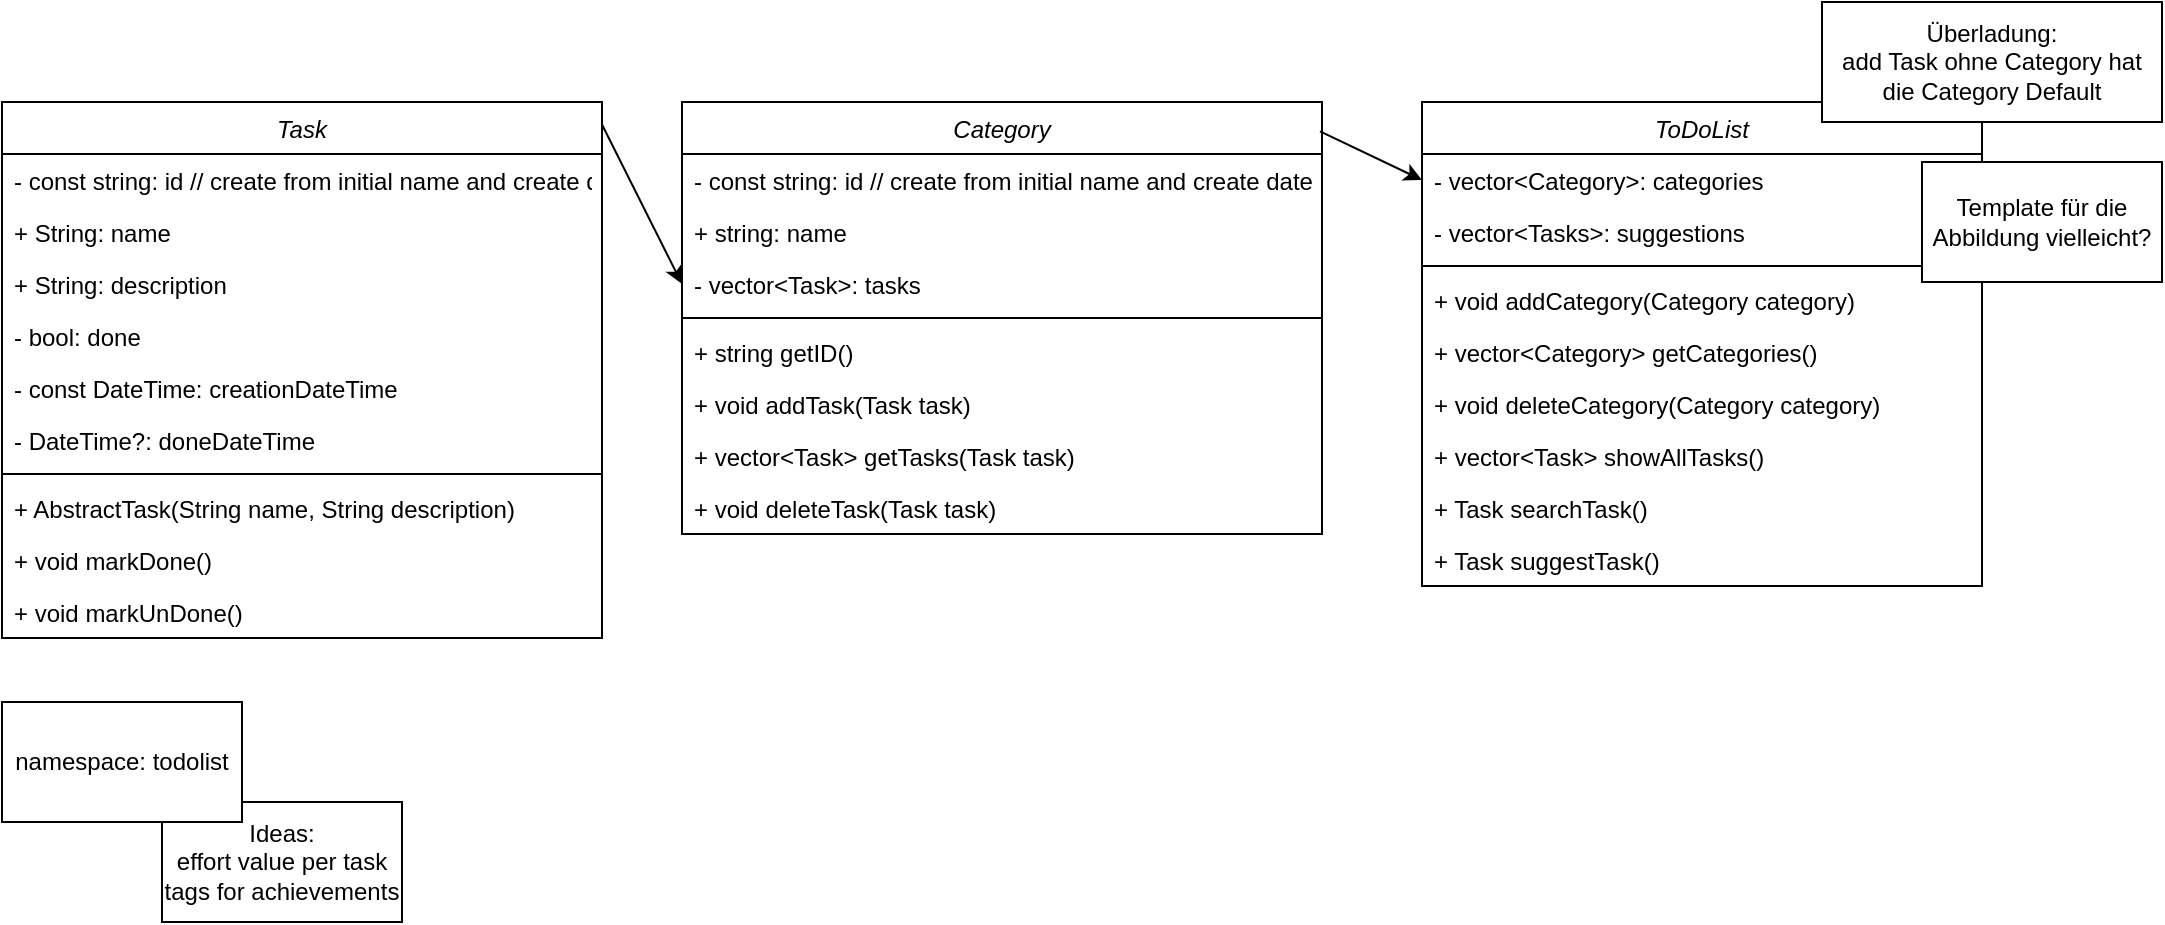 <mxfile version="21.1.7" type="device">
  <diagram id="C5RBs43oDa-KdzZeNtuy" name="Page-1">
    <mxGraphModel dx="1395" dy="597" grid="1" gridSize="10" guides="1" tooltips="1" connect="1" arrows="1" fold="1" page="1" pageScale="1" pageWidth="827" pageHeight="1169" math="0" shadow="0">
      <root>
        <mxCell id="WIyWlLk6GJQsqaUBKTNV-0" />
        <mxCell id="WIyWlLk6GJQsqaUBKTNV-1" parent="WIyWlLk6GJQsqaUBKTNV-0" />
        <mxCell id="zkfFHV4jXpPFQw0GAbJ--0" value="Task" style="swimlane;fontStyle=2;align=center;verticalAlign=top;childLayout=stackLayout;horizontal=1;startSize=26;horizontalStack=0;resizeParent=1;resizeLast=0;collapsible=1;marginBottom=0;rounded=0;shadow=0;strokeWidth=1;" parent="WIyWlLk6GJQsqaUBKTNV-1" vertex="1">
          <mxGeometry x="40" y="170" width="300" height="268" as="geometry">
            <mxRectangle x="230" y="140" width="160" height="26" as="alternateBounds" />
          </mxGeometry>
        </mxCell>
        <mxCell id="6Phd0V62oCgi5rsTzu3w-46" value="- const string: id // create from initial name and create date" style="text;align=left;verticalAlign=top;spacingLeft=4;spacingRight=4;overflow=hidden;rotatable=0;points=[[0,0.5],[1,0.5]];portConstraint=eastwest;" vertex="1" parent="zkfFHV4jXpPFQw0GAbJ--0">
          <mxGeometry y="26" width="300" height="26" as="geometry" />
        </mxCell>
        <mxCell id="zkfFHV4jXpPFQw0GAbJ--1" value="+ String: name" style="text;align=left;verticalAlign=top;spacingLeft=4;spacingRight=4;overflow=hidden;rotatable=0;points=[[0,0.5],[1,0.5]];portConstraint=eastwest;" parent="zkfFHV4jXpPFQw0GAbJ--0" vertex="1">
          <mxGeometry y="52" width="300" height="26" as="geometry" />
        </mxCell>
        <mxCell id="zkfFHV4jXpPFQw0GAbJ--2" value="+ String: description" style="text;align=left;verticalAlign=top;spacingLeft=4;spacingRight=4;overflow=hidden;rotatable=0;points=[[0,0.5],[1,0.5]];portConstraint=eastwest;rounded=0;shadow=0;html=0;" parent="zkfFHV4jXpPFQw0GAbJ--0" vertex="1">
          <mxGeometry y="78" width="300" height="26" as="geometry" />
        </mxCell>
        <mxCell id="zkfFHV4jXpPFQw0GAbJ--3" value="- bool: done" style="text;align=left;verticalAlign=top;spacingLeft=4;spacingRight=4;overflow=hidden;rotatable=0;points=[[0,0.5],[1,0.5]];portConstraint=eastwest;rounded=0;shadow=0;html=0;" parent="zkfFHV4jXpPFQw0GAbJ--0" vertex="1">
          <mxGeometry y="104" width="300" height="26" as="geometry" />
        </mxCell>
        <mxCell id="6Phd0V62oCgi5rsTzu3w-0" value="- const DateTime: creationDateTime" style="text;align=left;verticalAlign=top;spacingLeft=4;spacingRight=4;overflow=hidden;rotatable=0;points=[[0,0.5],[1,0.5]];portConstraint=eastwest;rounded=0;shadow=0;html=0;" vertex="1" parent="zkfFHV4jXpPFQw0GAbJ--0">
          <mxGeometry y="130" width="300" height="26" as="geometry" />
        </mxCell>
        <mxCell id="6Phd0V62oCgi5rsTzu3w-1" value="- DateTime?: doneDateTime" style="text;align=left;verticalAlign=top;spacingLeft=4;spacingRight=4;overflow=hidden;rotatable=0;points=[[0,0.5],[1,0.5]];portConstraint=eastwest;rounded=0;shadow=0;html=0;" vertex="1" parent="zkfFHV4jXpPFQw0GAbJ--0">
          <mxGeometry y="156" width="300" height="26" as="geometry" />
        </mxCell>
        <mxCell id="zkfFHV4jXpPFQw0GAbJ--4" value="" style="line;html=1;strokeWidth=1;align=left;verticalAlign=middle;spacingTop=-1;spacingLeft=3;spacingRight=3;rotatable=0;labelPosition=right;points=[];portConstraint=eastwest;" parent="zkfFHV4jXpPFQw0GAbJ--0" vertex="1">
          <mxGeometry y="182" width="300" height="8" as="geometry" />
        </mxCell>
        <mxCell id="6Phd0V62oCgi5rsTzu3w-5" value="+ AbstractTask(String name, String description)" style="text;align=left;verticalAlign=top;spacingLeft=4;spacingRight=4;overflow=hidden;rotatable=0;points=[[0,0.5],[1,0.5]];portConstraint=eastwest;rounded=0;shadow=0;html=0;" vertex="1" parent="zkfFHV4jXpPFQw0GAbJ--0">
          <mxGeometry y="190" width="300" height="26" as="geometry" />
        </mxCell>
        <mxCell id="6Phd0V62oCgi5rsTzu3w-3" value="+ void markDone()" style="text;align=left;verticalAlign=top;spacingLeft=4;spacingRight=4;overflow=hidden;rotatable=0;points=[[0,0.5],[1,0.5]];portConstraint=eastwest;rounded=0;shadow=0;html=0;" vertex="1" parent="zkfFHV4jXpPFQw0GAbJ--0">
          <mxGeometry y="216" width="300" height="26" as="geometry" />
        </mxCell>
        <mxCell id="6Phd0V62oCgi5rsTzu3w-4" value="+ void markUnDone()" style="text;align=left;verticalAlign=top;spacingLeft=4;spacingRight=4;overflow=hidden;rotatable=0;points=[[0,0.5],[1,0.5]];portConstraint=eastwest;rounded=0;shadow=0;html=0;" vertex="1" parent="zkfFHV4jXpPFQw0GAbJ--0">
          <mxGeometry y="242" width="300" height="26" as="geometry" />
        </mxCell>
        <mxCell id="6Phd0V62oCgi5rsTzu3w-11" value="Category" style="swimlane;fontStyle=2;align=center;verticalAlign=top;childLayout=stackLayout;horizontal=1;startSize=26;horizontalStack=0;resizeParent=1;resizeLast=0;collapsible=1;marginBottom=0;rounded=0;shadow=0;strokeWidth=1;" vertex="1" parent="WIyWlLk6GJQsqaUBKTNV-1">
          <mxGeometry x="380" y="170" width="320" height="216" as="geometry">
            <mxRectangle x="230" y="140" width="160" height="26" as="alternateBounds" />
          </mxGeometry>
        </mxCell>
        <mxCell id="6Phd0V62oCgi5rsTzu3w-44" value="- const string: id // create from initial name and create date" style="text;align=left;verticalAlign=top;spacingLeft=4;spacingRight=4;overflow=hidden;rotatable=0;points=[[0,0.5],[1,0.5]];portConstraint=eastwest;" vertex="1" parent="6Phd0V62oCgi5rsTzu3w-11">
          <mxGeometry y="26" width="320" height="26" as="geometry" />
        </mxCell>
        <mxCell id="6Phd0V62oCgi5rsTzu3w-12" value="+ string: name" style="text;align=left;verticalAlign=top;spacingLeft=4;spacingRight=4;overflow=hidden;rotatable=0;points=[[0,0.5],[1,0.5]];portConstraint=eastwest;" vertex="1" parent="6Phd0V62oCgi5rsTzu3w-11">
          <mxGeometry y="52" width="320" height="26" as="geometry" />
        </mxCell>
        <mxCell id="6Phd0V62oCgi5rsTzu3w-21" value="- vector&lt;Task&gt;: tasks" style="text;align=left;verticalAlign=top;spacingLeft=4;spacingRight=4;overflow=hidden;rotatable=0;points=[[0,0.5],[1,0.5]];portConstraint=eastwest;" vertex="1" parent="6Phd0V62oCgi5rsTzu3w-11">
          <mxGeometry y="78" width="320" height="26" as="geometry" />
        </mxCell>
        <mxCell id="6Phd0V62oCgi5rsTzu3w-17" value="" style="line;html=1;strokeWidth=1;align=left;verticalAlign=middle;spacingTop=-1;spacingLeft=3;spacingRight=3;rotatable=0;labelPosition=right;points=[];portConstraint=eastwest;" vertex="1" parent="6Phd0V62oCgi5rsTzu3w-11">
          <mxGeometry y="104" width="320" height="8" as="geometry" />
        </mxCell>
        <mxCell id="6Phd0V62oCgi5rsTzu3w-45" value="+ string getID()" style="text;align=left;verticalAlign=top;spacingLeft=4;spacingRight=4;overflow=hidden;rotatable=0;points=[[0,0.5],[1,0.5]];portConstraint=eastwest;" vertex="1" parent="6Phd0V62oCgi5rsTzu3w-11">
          <mxGeometry y="112" width="320" height="26" as="geometry" />
        </mxCell>
        <mxCell id="6Phd0V62oCgi5rsTzu3w-23" value="+ void addTask(Task task)" style="text;align=left;verticalAlign=top;spacingLeft=4;spacingRight=4;overflow=hidden;rotatable=0;points=[[0,0.5],[1,0.5]];portConstraint=eastwest;" vertex="1" parent="6Phd0V62oCgi5rsTzu3w-11">
          <mxGeometry y="138" width="320" height="26" as="geometry" />
        </mxCell>
        <mxCell id="6Phd0V62oCgi5rsTzu3w-40" value="+ vector&lt;Task&gt; getTasks(Task task)" style="text;align=left;verticalAlign=top;spacingLeft=4;spacingRight=4;overflow=hidden;rotatable=0;points=[[0,0.5],[1,0.5]];portConstraint=eastwest;" vertex="1" parent="6Phd0V62oCgi5rsTzu3w-11">
          <mxGeometry y="164" width="320" height="26" as="geometry" />
        </mxCell>
        <mxCell id="6Phd0V62oCgi5rsTzu3w-41" value="+ void deleteTask(Task task)" style="text;align=left;verticalAlign=top;spacingLeft=4;spacingRight=4;overflow=hidden;rotatable=0;points=[[0,0.5],[1,0.5]];portConstraint=eastwest;" vertex="1" parent="6Phd0V62oCgi5rsTzu3w-11">
          <mxGeometry y="190" width="320" height="26" as="geometry" />
        </mxCell>
        <mxCell id="6Phd0V62oCgi5rsTzu3w-22" value="&lt;div&gt;Ideas:&lt;/div&gt;&lt;div&gt;effort value per task&lt;/div&gt;&lt;div&gt;tags for achievements&lt;br&gt;&lt;/div&gt;" style="rounded=0;whiteSpace=wrap;html=1;" vertex="1" parent="WIyWlLk6GJQsqaUBKTNV-1">
          <mxGeometry x="120" y="520" width="120" height="60" as="geometry" />
        </mxCell>
        <mxCell id="6Phd0V62oCgi5rsTzu3w-24" value="" style="endArrow=classic;html=1;rounded=0;entryX=0;entryY=0.5;entryDx=0;entryDy=0;exitX=1;exitY=0.042;exitDx=0;exitDy=0;exitPerimeter=0;" edge="1" parent="WIyWlLk6GJQsqaUBKTNV-1" source="zkfFHV4jXpPFQw0GAbJ--0" target="6Phd0V62oCgi5rsTzu3w-21">
          <mxGeometry width="50" height="50" relative="1" as="geometry">
            <mxPoint x="320" y="187" as="sourcePoint" />
            <mxPoint x="530" y="390" as="targetPoint" />
          </mxGeometry>
        </mxCell>
        <mxCell id="6Phd0V62oCgi5rsTzu3w-25" value="ToDoList" style="swimlane;fontStyle=2;align=center;verticalAlign=top;childLayout=stackLayout;horizontal=1;startSize=26;horizontalStack=0;resizeParent=1;resizeLast=0;collapsible=1;marginBottom=0;rounded=0;shadow=0;strokeWidth=1;" vertex="1" parent="WIyWlLk6GJQsqaUBKTNV-1">
          <mxGeometry x="750" y="170" width="280" height="242" as="geometry">
            <mxRectangle x="230" y="140" width="160" height="26" as="alternateBounds" />
          </mxGeometry>
        </mxCell>
        <mxCell id="6Phd0V62oCgi5rsTzu3w-27" value="- vector&lt;Category&gt;: categories" style="text;align=left;verticalAlign=top;spacingLeft=4;spacingRight=4;overflow=hidden;rotatable=0;points=[[0,0.5],[1,0.5]];portConstraint=eastwest;" vertex="1" parent="6Phd0V62oCgi5rsTzu3w-25">
          <mxGeometry y="26" width="280" height="26" as="geometry" />
        </mxCell>
        <mxCell id="6Phd0V62oCgi5rsTzu3w-48" value="- vector&lt;Tasks&gt;: suggestions" style="text;align=left;verticalAlign=top;spacingLeft=4;spacingRight=4;overflow=hidden;rotatable=0;points=[[0,0.5],[1,0.5]];portConstraint=eastwest;" vertex="1" parent="6Phd0V62oCgi5rsTzu3w-25">
          <mxGeometry y="52" width="280" height="26" as="geometry" />
        </mxCell>
        <mxCell id="6Phd0V62oCgi5rsTzu3w-28" value="" style="line;html=1;strokeWidth=1;align=left;verticalAlign=middle;spacingTop=-1;spacingLeft=3;spacingRight=3;rotatable=0;labelPosition=right;points=[];portConstraint=eastwest;" vertex="1" parent="6Phd0V62oCgi5rsTzu3w-25">
          <mxGeometry y="78" width="280" height="8" as="geometry" />
        </mxCell>
        <mxCell id="6Phd0V62oCgi5rsTzu3w-32" value="+ void addCategory(Category category)" style="text;align=left;verticalAlign=top;spacingLeft=4;spacingRight=4;overflow=hidden;rotatable=0;points=[[0,0.5],[1,0.5]];portConstraint=eastwest;" vertex="1" parent="6Phd0V62oCgi5rsTzu3w-25">
          <mxGeometry y="86" width="280" height="26" as="geometry" />
        </mxCell>
        <mxCell id="6Phd0V62oCgi5rsTzu3w-34" value="+ vector&lt;Category&gt; getCategories()" style="text;align=left;verticalAlign=top;spacingLeft=4;spacingRight=4;overflow=hidden;rotatable=0;points=[[0,0.5],[1,0.5]];portConstraint=eastwest;" vertex="1" parent="6Phd0V62oCgi5rsTzu3w-25">
          <mxGeometry y="112" width="280" height="26" as="geometry" />
        </mxCell>
        <mxCell id="6Phd0V62oCgi5rsTzu3w-39" value="+ void deleteCategory(Category category)" style="text;align=left;verticalAlign=top;spacingLeft=4;spacingRight=4;overflow=hidden;rotatable=0;points=[[0,0.5],[1,0.5]];portConstraint=eastwest;" vertex="1" parent="6Phd0V62oCgi5rsTzu3w-25">
          <mxGeometry y="138" width="280" height="26" as="geometry" />
        </mxCell>
        <mxCell id="6Phd0V62oCgi5rsTzu3w-36" value="+ vector&lt;Task&gt; showAllTasks()" style="text;align=left;verticalAlign=top;spacingLeft=4;spacingRight=4;overflow=hidden;rotatable=0;points=[[0,0.5],[1,0.5]];portConstraint=eastwest;" vertex="1" parent="6Phd0V62oCgi5rsTzu3w-25">
          <mxGeometry y="164" width="280" height="26" as="geometry" />
        </mxCell>
        <mxCell id="6Phd0V62oCgi5rsTzu3w-47" value="+ Task searchTask()" style="text;align=left;verticalAlign=top;spacingLeft=4;spacingRight=4;overflow=hidden;rotatable=0;points=[[0,0.5],[1,0.5]];portConstraint=eastwest;" vertex="1" parent="6Phd0V62oCgi5rsTzu3w-25">
          <mxGeometry y="190" width="280" height="26" as="geometry" />
        </mxCell>
        <mxCell id="6Phd0V62oCgi5rsTzu3w-49" value="+ Task suggestTask()" style="text;align=left;verticalAlign=top;spacingLeft=4;spacingRight=4;overflow=hidden;rotatable=0;points=[[0,0.5],[1,0.5]];portConstraint=eastwest;" vertex="1" parent="6Phd0V62oCgi5rsTzu3w-25">
          <mxGeometry y="216" width="280" height="26" as="geometry" />
        </mxCell>
        <mxCell id="6Phd0V62oCgi5rsTzu3w-30" value="namespace: todolist" style="rounded=0;whiteSpace=wrap;html=1;" vertex="1" parent="WIyWlLk6GJQsqaUBKTNV-1">
          <mxGeometry x="40" y="470" width="120" height="60" as="geometry" />
        </mxCell>
        <mxCell id="6Phd0V62oCgi5rsTzu3w-31" value="" style="endArrow=classic;html=1;rounded=0;entryX=0;entryY=0.5;entryDx=0;entryDy=0;exitX=0.997;exitY=0.068;exitDx=0;exitDy=0;exitPerimeter=0;" edge="1" parent="WIyWlLk6GJQsqaUBKTNV-1" source="6Phd0V62oCgi5rsTzu3w-11" target="6Phd0V62oCgi5rsTzu3w-27">
          <mxGeometry width="50" height="50" relative="1" as="geometry">
            <mxPoint x="550" y="430" as="sourcePoint" />
            <mxPoint x="600" y="380" as="targetPoint" />
          </mxGeometry>
        </mxCell>
        <mxCell id="6Phd0V62oCgi5rsTzu3w-33" value="&lt;div&gt;Überladung:&lt;/div&gt;&lt;div&gt;add Task ohne Category hat die Category Default&lt;br&gt;&lt;/div&gt;" style="rounded=0;whiteSpace=wrap;html=1;" vertex="1" parent="WIyWlLk6GJQsqaUBKTNV-1">
          <mxGeometry x="950" y="120" width="170" height="60" as="geometry" />
        </mxCell>
        <mxCell id="6Phd0V62oCgi5rsTzu3w-37" value="Template für die Abbildung vielleicht?" style="rounded=0;whiteSpace=wrap;html=1;" vertex="1" parent="WIyWlLk6GJQsqaUBKTNV-1">
          <mxGeometry x="1000" y="200" width="120" height="60" as="geometry" />
        </mxCell>
      </root>
    </mxGraphModel>
  </diagram>
</mxfile>
